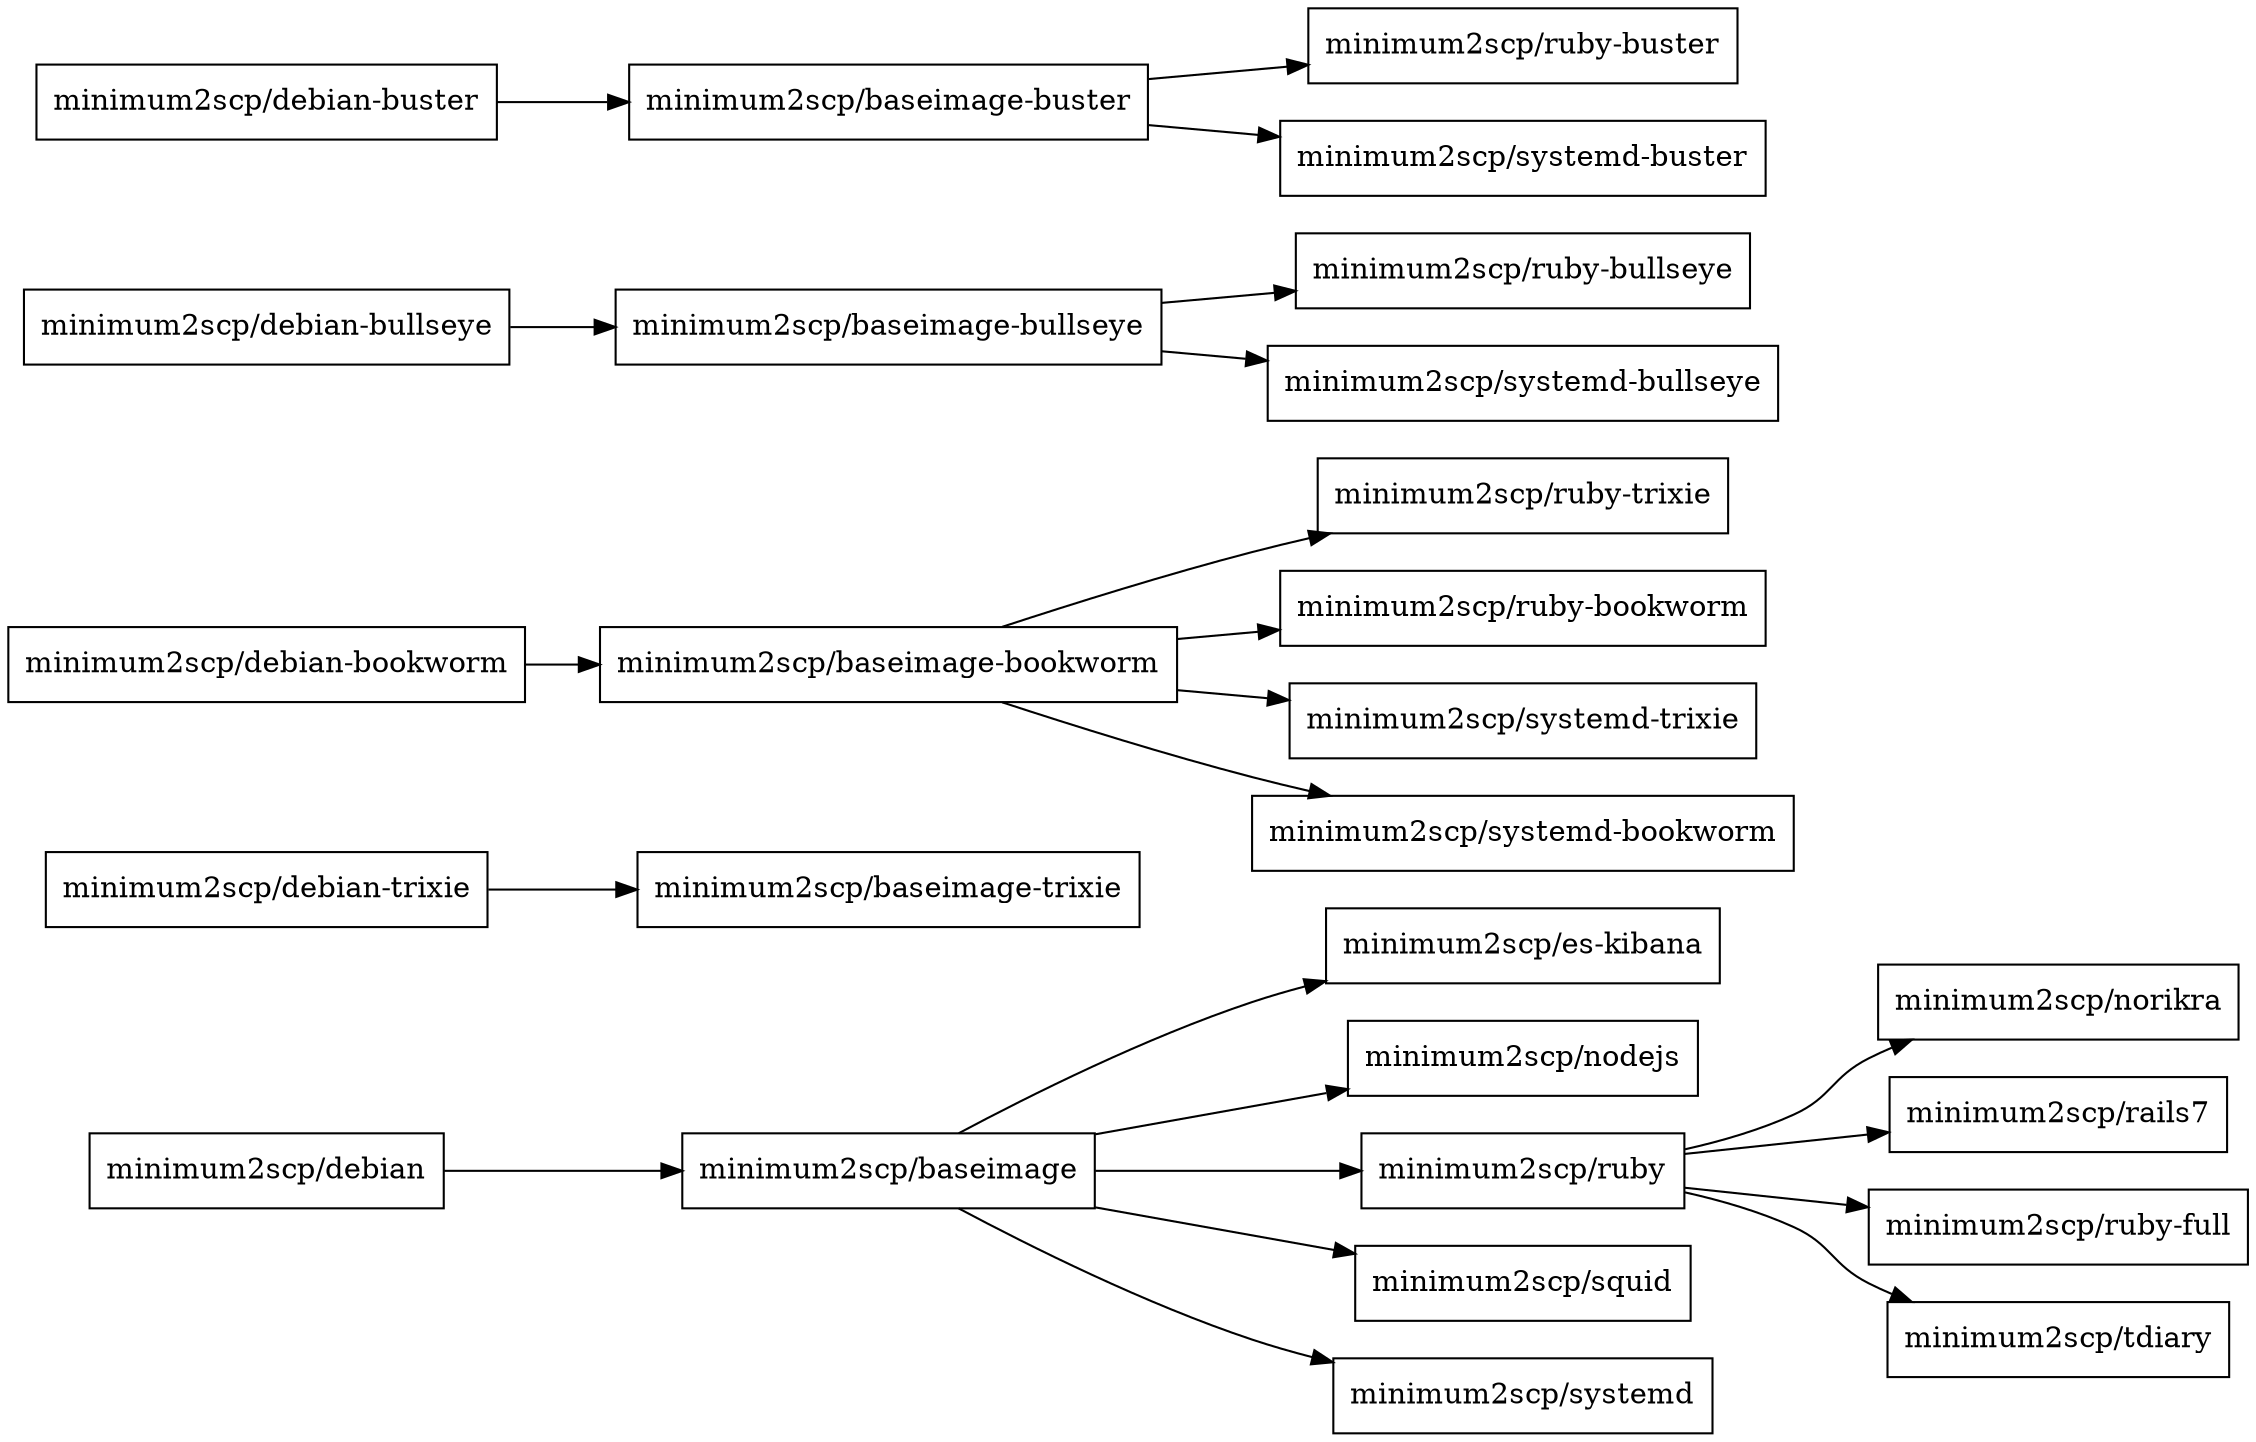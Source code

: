 digraph deps {
  graph [
    rankdir = "LR"
  ];

  node [
    shape = "box"
  ];

  ratio = auto;

  baseimage          [label = "minimum2scp/baseimage"];
  baseimage_trixie   [label = "minimum2scp/baseimage-trixie"];
  baseimage_bookworm [label = "minimum2scp/baseimage-bookworm"];
  baseimage_bullseye [label = "minimum2scp/baseimage-bullseye"];
  baseimage_buster   [label = "minimum2scp/baseimage-buster"];
  debian             [label = "minimum2scp/debian"];
  debian_trixie      [label = "minimum2scp/debian-trixie"];
  debian_bookworm    [label = "minimum2scp/debian-bookworm"];
  debian_bullseye    [label = "minimum2scp/debian-bullseye"];
  debian_buster      [label = "minimum2scp/debian-buster"];
  es_kibana          [label = "minimum2scp/es-kibana"];
  nodejs             [label = "minimum2scp/nodejs"];
  norikra            [label = "minimum2scp/norikra"];
  rails7             [label = "minimum2scp/rails7"];
  ruby               [label = "minimum2scp/ruby"];
  ruby_trixie        [label = "minimum2scp/ruby-trixie"];
  ruby_bookworm      [label = "minimum2scp/ruby-bookworm"];
  ruby_bullseye      [label = "minimum2scp/ruby-bullseye"];
  ruby_buster        [label = "minimum2scp/ruby-buster"];
  ruby_full          [label = "minimum2scp/ruby-full"];
  squid              [label = "minimum2scp/squid"];
  systemd            [label = "minimum2scp/systemd"];
  systemd_trixie     [label = "minimum2scp/systemd-trixie"];
  systemd_bookworm   [label = "minimum2scp/systemd-bookworm"];
  systemd_bullseye   [label = "minimum2scp/systemd-bullseye"];
  systemd_buster     [label = "minimum2scp/systemd-buster"];
  tdiary             [label = "minimum2scp/tdiary"];

  debian    -> baseimage;
  baseimage -> {es_kibana, nodejs, ruby, squid, systemd};
  ruby      -> {norikra, rails7, ruby_full, tdiary};

  debian_trixie   -> baseimage_trixie;
  baseimage_bookworm -> {ruby_trixie, systemd_trixie};

  debian_bookworm -> baseimage_bookworm;
  baseimage_bookworm -> {ruby_bookworm, systemd_bookworm};

  debian_bullseye -> baseimage_bullseye;
  baseimage_bullseye -> {ruby_bullseye, systemd_bullseye};

  debian_buster -> baseimage_buster;
  baseimage_buster -> {ruby_buster, systemd_buster};

}

